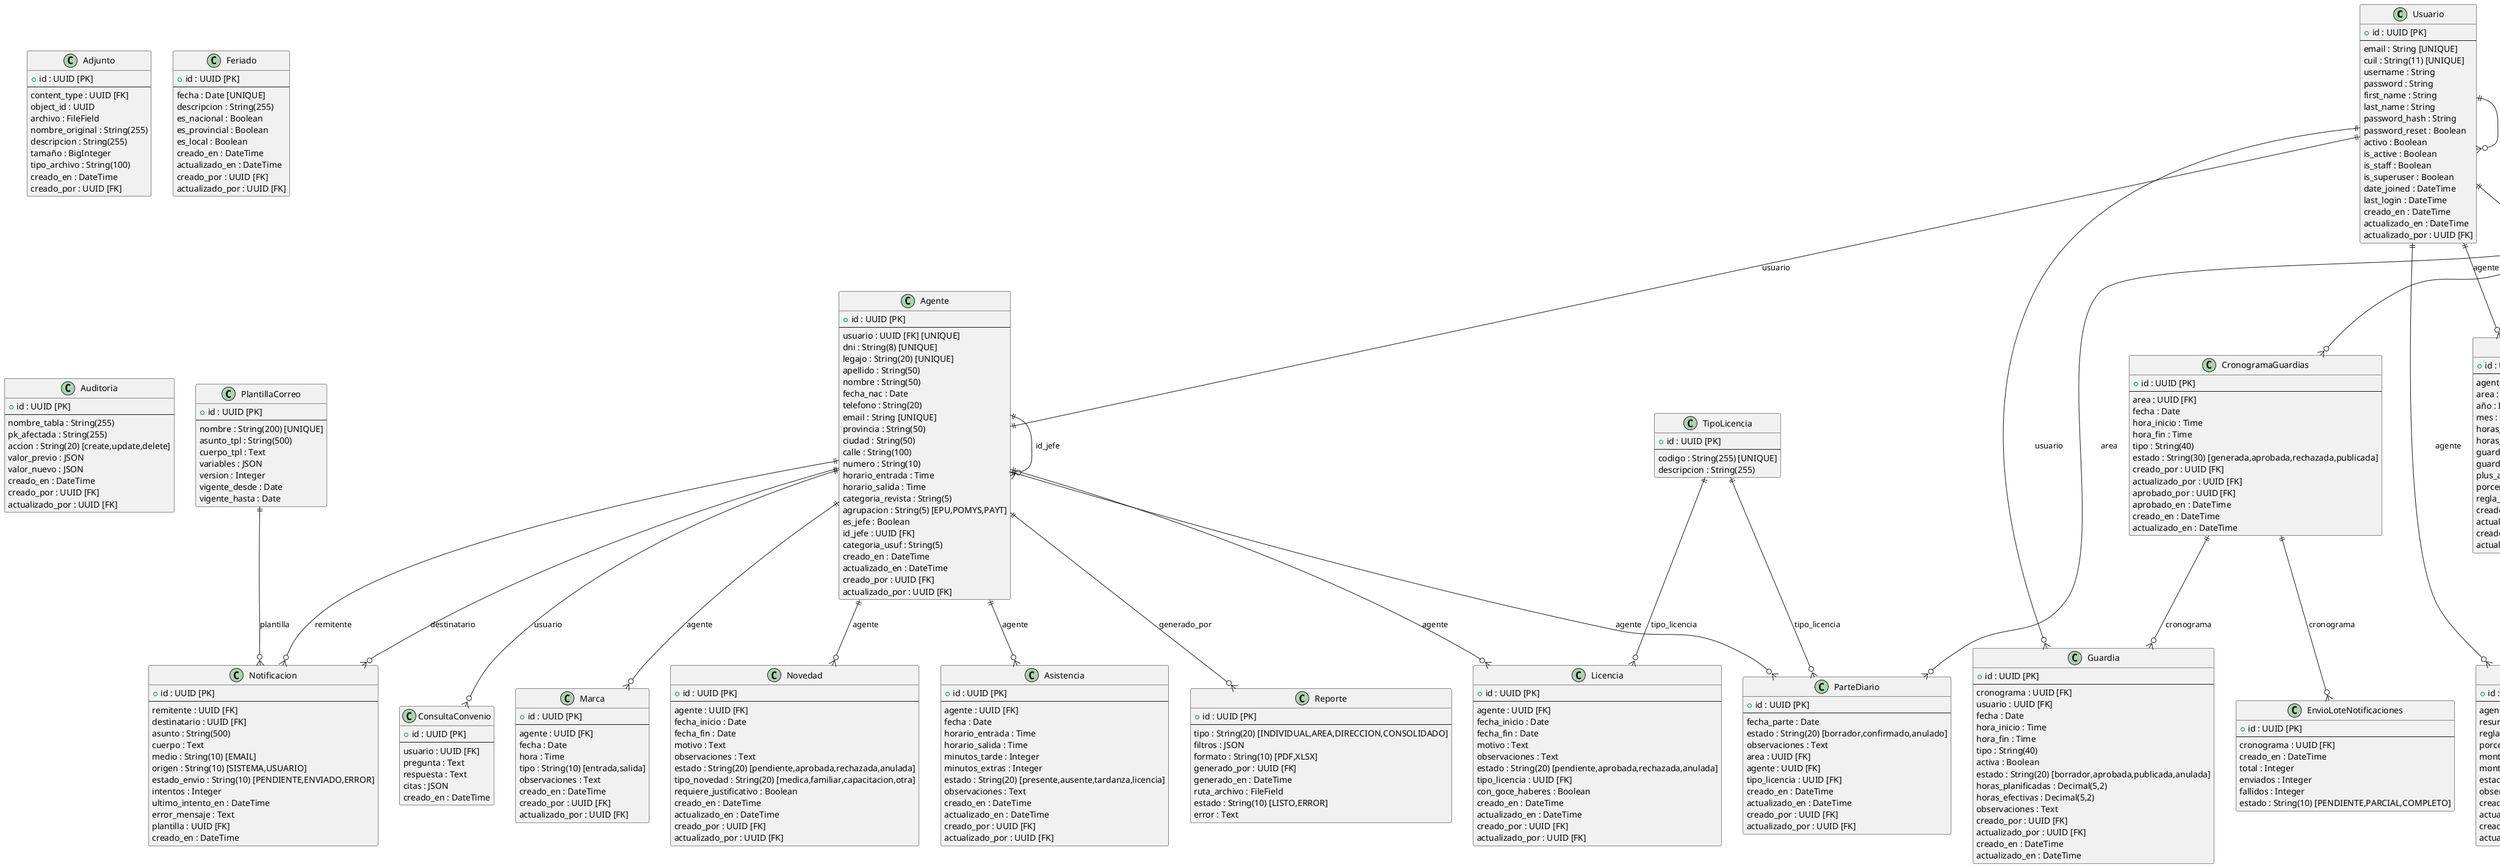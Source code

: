 @startuml database_giga
!define ENTITY class
!define RELATION -->

' ==== PERSONAS APP ====
ENTITY Usuario {
  +id : UUID [PK]
  --
  email : String [UNIQUE]
  cuil : String(11) [UNIQUE]
  username : String
  password : String
  first_name : String
  last_name : String
  password_hash : String
  password_reset : Boolean
  activo : Boolean
  is_active : Boolean
  is_staff : Boolean
  is_superuser : Boolean
  date_joined : DateTime
  last_login : DateTime
  creado_en : DateTime
  actualizado_en : DateTime
  actualizado_por : UUID [FK]
}

ENTITY Area {
  +id : UUID [PK]
  --
  nombre : String(150)
  area_padre : UUID [FK]
  activa : Boolean
  creado_en : DateTime
  actualizado_en : DateTime
  creado_por : UUID [FK]
  actualizado_por : UUID [FK]
}

ENTITY Agente {
  +id : UUID [PK]
  --
  usuario : UUID [FK] [UNIQUE]
  dni : String(8) [UNIQUE]
  legajo : String(20) [UNIQUE]
  apellido : String(50)
  nombre : String(50)
  fecha_nac : Date
  telefono : String(20)
  email : String [UNIQUE]
  provincia : String(50)
  ciudad : String(50)
  calle : String(100)
  numero : String(10)
  horario_entrada : Time
  horario_salida : Time
  categoria_revista : String(5)
  agrupacion : String(5) [EPU,POMYS,PAYT]
  es_jefe : Boolean
  id_jefe : UUID [FK]
  categoria_usuf : String(5)
  creado_en : DateTime
  actualizado_en : DateTime
  creado_por : UUID [FK]
  actualizado_por : UUID [FK]
}

ENTITY Permiso {
  +id : UUID [PK]
  --
  codigo : String(100) [UNIQUE]
  descripcion : Text
  creado_en : DateTime
  actualizado_en : DateTime
  creado_por : UUID [FK]
  actualizado_por : UUID [FK]
}

ENTITY Rol {
  +id : UUID [PK]
  --
  nombre : String(60) [UNIQUE]
  descripcion : Text
  creado_en : DateTime
  actualizado_en : DateTime
  creado_por : UUID [FK]
  actualizado_por : UUID [FK]
}

ENTITY PermisoRol {
  +id : UUID [PK]
  --
  rol : UUID [FK]
  permiso : UUID [FK]
  creado_en : DateTime
  actualizado_en : DateTime
  creado_por : UUID [FK]
  actualizado_por : UUID [FK]
}

ENTITY AgenteRol {
  +id : UUID [PK]
  --
  usuario : UUID [FK]
  rol : UUID [FK]
  area : UUID [FK]
  asignado_en : DateTime
  actualizado_en : DateTime
  creado_por : UUID [FK]
  actualizado_por : UUID [FK]
}

' ==== ASISTENCIA APP ====
ENTITY TipoLicencia {
  +id : UUID [PK]
  --
  codigo : String(255) [UNIQUE]
  descripcion : String(255)
}

ENTITY Marca {
  +id : UUID [PK]
  --
  agente : UUID [FK]
  fecha : Date
  hora : Time
  tipo : String(10) [entrada,salida]
  observaciones : Text
  creado_en : DateTime
  creado_por : UUID [FK]
  actualizado_por : UUID [FK]
}

ENTITY ParteDiario {
  +id : UUID [PK]
  --
  fecha_parte : Date
  estado : String(20) [borrador,confirmado,anulado]
  observaciones : Text
  area : UUID [FK]
  agente : UUID [FK]
  tipo_licencia : UUID [FK]
  creado_en : DateTime
  actualizado_en : DateTime
  creado_por : UUID [FK]
  actualizado_por : UUID [FK]
}

ENTITY Asistencia {
  +id : UUID [PK]
  --
  agente : UUID [FK]
  fecha : Date
  horario_entrada : Time
  horario_salida : Time
  minutos_tarde : Integer
  minutos_extras : Integer
  estado : String(20) [presente,ausente,tardanza,licencia]
  observaciones : Text
  creado_en : DateTime
  actualizado_en : DateTime
  creado_por : UUID [FK]
  actualizado_por : UUID [FK]
}

ENTITY Licencia {
  +id : UUID [PK]
  --
  agente : UUID [FK]
  fecha_inicio : Date
  fecha_fin : Date
  motivo : Text
  observaciones : Text
  estado : String(20) [pendiente,aprobada,rechazada,anulada]
  tipo_licencia : UUID [FK]
  con_goce_haberes : Boolean
  creado_en : DateTime
  actualizado_en : DateTime
  creado_por : UUID [FK]
  actualizado_por : UUID [FK]
}

ENTITY Novedad {
  +id : UUID [PK]
  --
  agente : UUID [FK]
  fecha_inicio : Date
  fecha_fin : Date
  motivo : Text
  observaciones : Text
  estado : String(20) [pendiente,aprobada,rechazada,anulada]
  tipo_novedad : String(20) [medica,familiar,capacitacion,otra]
  requiere_justificativo : Boolean
  creado_en : DateTime
  actualizado_en : DateTime
  creado_por : UUID [FK]
  actualizado_por : UUID [FK]
}

ENTITY Adjunto {
  +id : UUID [PK]
  --
  content_type : UUID [FK]
  object_id : UUID
  archivo : FileField
  nombre_original : String(255)
  descripcion : String(255)
  tamaño : BigInteger
  tipo_archivo : String(100)
  creado_en : DateTime
  creado_por : UUID [FK]
}

ENTITY ParametrosControlHorario {
  +id : UUID [PK]
  --
  area : UUID [FK]
  ventana_entrada_inicio : Time
  ventana_entrada_fin : Time
  ventana_salida_inicio : Time
  ventana_salida_fin : Time
  tolerancia_entrada_min : Integer
  tolerancia_salida_min : Integer
  requiere_justificacion_fuera_ventana : Boolean
  horas_trabajo_por_dia : Decimal(4,2)
  vigente_desde : Date
  vigente_hasta : Date
  creado_en : DateTime
  actualizado_en : DateTime
  creado_por : UUID [FK]
  actualizado_por : UUID [FK]
}

' ==== GUARDIAS APP ====
ENTITY Feriado {
  +id : UUID [PK]
  --
  fecha : Date [UNIQUE]
  descripcion : String(255)
  es_nacional : Boolean
  es_provincial : Boolean
  es_local : Boolean
  creado_en : DateTime
  actualizado_en : DateTime
  creado_por : UUID [FK]
  actualizado_por : UUID [FK]
}

ENTITY ReglaPlus {
  +id : UUID [PK]
  --
  nombre : String(100) [UNIQUE]
  descripcion : Text
  horas_minimas_diarias : Decimal(4,2)
  horas_minimas_mensuales : Decimal(5,2)
  aplica_areas_operativas : Boolean
  aplica_areas_administrativas : Boolean
  porcentaje_plus : Decimal(5,2)
  vigente_desde : Date
  vigente_hasta : Date
  activa : Boolean
  creado_en : DateTime
  actualizado_en : DateTime
  creado_por : UUID [FK]
  actualizado_por : UUID [FK]
}

ENTITY CronogramaGuardias {
  +id : UUID [PK]
  --
  area : UUID [FK]
  fecha : Date
  hora_inicio : Time
  hora_fin : Time
  tipo : String(40)
  estado : String(30) [generada,aprobada,rechazada,publicada]
  creado_por : UUID [FK]
  actualizado_por : UUID [FK]
  aprobado_por : UUID [FK]
  aprobado_en : DateTime
  creado_en : DateTime
  actualizado_en : DateTime
}

ENTITY Guardia {
  +id : UUID [PK]
  --
  cronograma : UUID [FK]
  usuario : UUID [FK]
  fecha : Date
  hora_inicio : Time
  hora_fin : Time
  tipo : String(40)
  activa : Boolean
  estado : String(20) [borrador,aprobada,publicada,anulada]
  horas_planificadas : Decimal(5,2)
  horas_efectivas : Decimal(5,2)
  observaciones : Text
  creado_por : UUID [FK]
  actualizado_por : UUID [FK]
  creado_en : DateTime
  actualizado_en : DateTime
}

ENTITY HorasGuardias {
  +id : UUID [PK]
  --
  agente : UUID [FK]
  area : UUID [FK]
  año : Integer
  mes : Integer
  horas_planificadas : Decimal(6,2)
  horas_efectivas : Decimal(6,2)
  guardias_totales : Integer
  guardias_cumplidas : Integer
  plus_aplicable : Boolean
  porcentaje_plus : Decimal(5,2)
  regla_plus_aplicada : UUID [FK]
  creado_en : DateTime
  actualizado_en : DateTime
  creado_por : UUID [FK]
  actualizado_por : UUID [FK]
}

ENTITY AsignacionPlus {
  +id : UUID [PK]
  --
  agente : UUID [FK]
  resumen_horas : UUID [FK]
  regla_plus : UUID [FK]
  porcentaje_aplicado : Decimal(5,2)
  monto_base : Decimal(10,2)
  monto_plus : Decimal(10,2)
  estado : String(20) [calculado,aprobado,pagado,anulado]
  observaciones : Text
  creado_en : DateTime
  actualizado_en : DateTime
  creado_por : UUID [FK]
  actualizado_por : UUID [FK]
}

' ==== AUDITORIA APP ====
ENTITY Auditoria {
  +id : UUID [PK]
  --
  nombre_tabla : String(255)
  pk_afectada : String(255)
  accion : String(20) [create,update,delete]
  valor_previo : JSON
  valor_nuevo : JSON
  creado_en : DateTime
  creado_por : UUID [FK]
  actualizado_por : UUID [FK]
}

' ==== REPORTES APP ====
ENTITY Reporte {
  +id : UUID [PK]
  --
  tipo : String(20) [INDIVIDUAL,AREA,DIRECCION,CONSOLIDADO]
  filtros : JSON
  formato : String(10) [PDF,XLSX]
  generado_por : UUID [FK]
  generado_en : DateTime
  ruta_archivo : FileField
  estado : String(10) [LISTO,ERROR]
  error : Text
}

ENTITY PlantillaCorreo {
  +id : UUID [PK]
  --
  nombre : String(200) [UNIQUE]
  asunto_tpl : String(500)
  cuerpo_tpl : Text
  variables : JSON
  version : Integer
  vigente_desde : Date
  vigente_hasta : Date
}

ENTITY Notificacion {
  +id : UUID [PK]
  --
  remitente : UUID [FK]
  destinatario : UUID [FK]
  asunto : String(500)
  cuerpo : Text
  medio : String(10) [EMAIL]
  origen : String(10) [SISTEMA,USUARIO]
  estado_envio : String(10) [PENDIENTE,ENVIADO,ERROR]
  intentos : Integer
  ultimo_intento_en : DateTime
  error_mensaje : Text
  plantilla : UUID [FK]
  creado_en : DateTime
}

ENTITY EnvioLoteNotificaciones {
  +id : UUID [PK]
  --
  cronograma : UUID [FK]
  creado_en : DateTime
  total : Integer
  enviados : Integer
  fallidos : Integer
  estado : String(10) [PENDIENTE,PARCIAL,COMPLETO]
}

' ==== CONVENIO_IA APP ====
ENTITY Convenio {
  +id : UUID [PK]
  --
  version : String(50)
  vigencia_desde : Date
  vigencia_hasta : Date
  archivo_ruta : FileField
  hash : String(64)
  estado : String(20) [VIGENTE,OBSOLETO]
  creado_en : DateTime
  actualizado_en : DateTime
}

ENTITY IndiceConvenio {
  +id : UUID [PK]
  --
  convenio : UUID [FK] [UNIQUE]
  metodo : String(20) [BM25,EMBEDDINGS]
  hash_indice : String(64)
  construido_en : DateTime
  version_motor : String(50)
}

ENTITY ConsultaConvenio {
  +id : UUID [PK]
  --
  usuario : UUID [FK]
  pregunta : Text
  respuesta : Text
  citas : JSON
  creado_en : DateTime
}

' ==== RELACIONES ====
' Personas
Usuario ||--o{ Usuario : "actualizado_por"
Area ||--o{ Area : "area_padre"
Usuario ||--|| Agente : "usuario"
Agente ||--o{ Agente : "id_jefe"
Rol ||--o{ PermisoRol : "rol"
Permiso ||--o{ PermisoRol : "permiso"
Usuario ||--o{ AgenteRol : "usuario"
Rol ||--o{ AgenteRol : "rol"
Area ||--o{ AgenteRol : "area"

' Asistencia
Agente ||--o{ Marca : "agente"
Agente ||--o{ ParteDiario : "agente"
Area ||--o{ ParteDiario : "area"
TipoLicencia ||--o{ ParteDiario : "tipo_licencia"
Agente ||--o{ Asistencia : "agente"
Agente ||--o{ Licencia : "agente"
TipoLicencia ||--o{ Licencia : "tipo_licencia"
Agente ||--o{ Novedad : "agente"
Area ||--o{ ParametrosControlHorario : "area"

' Guardias
Area ||--o{ CronogramaGuardias : "area"
CronogramaGuardias ||--o{ Guardia : "cronograma"
Usuario ||--o{ Guardia : "usuario"
Usuario ||--o{ HorasGuardias : "agente"
Area ||--o{ HorasGuardias : "area"
ReglaPlus ||--o{ HorasGuardias : "regla_plus_aplicada"
Usuario ||--o{ AsignacionPlus : "agente"
HorasGuardias ||--o{ AsignacionPlus : "resumen_horas"
ReglaPlus ||--o{ AsignacionPlus : "regla_plus"

' Reportes
Agente ||--o{ Reporte : "generado_por"
Agente ||--o{ Notificacion : "remitente"
Agente ||--o{ Notificacion : "destinatario"
PlantillaCorreo ||--o{ Notificacion : "plantilla"
CronogramaGuardias ||--o{ EnvioLoteNotificaciones : "cronograma"

' Convenio IA
Convenio ||--|| IndiceConvenio : "convenio"
Agente ||--o{ ConsultaConvenio : "usuario"

@enduml
